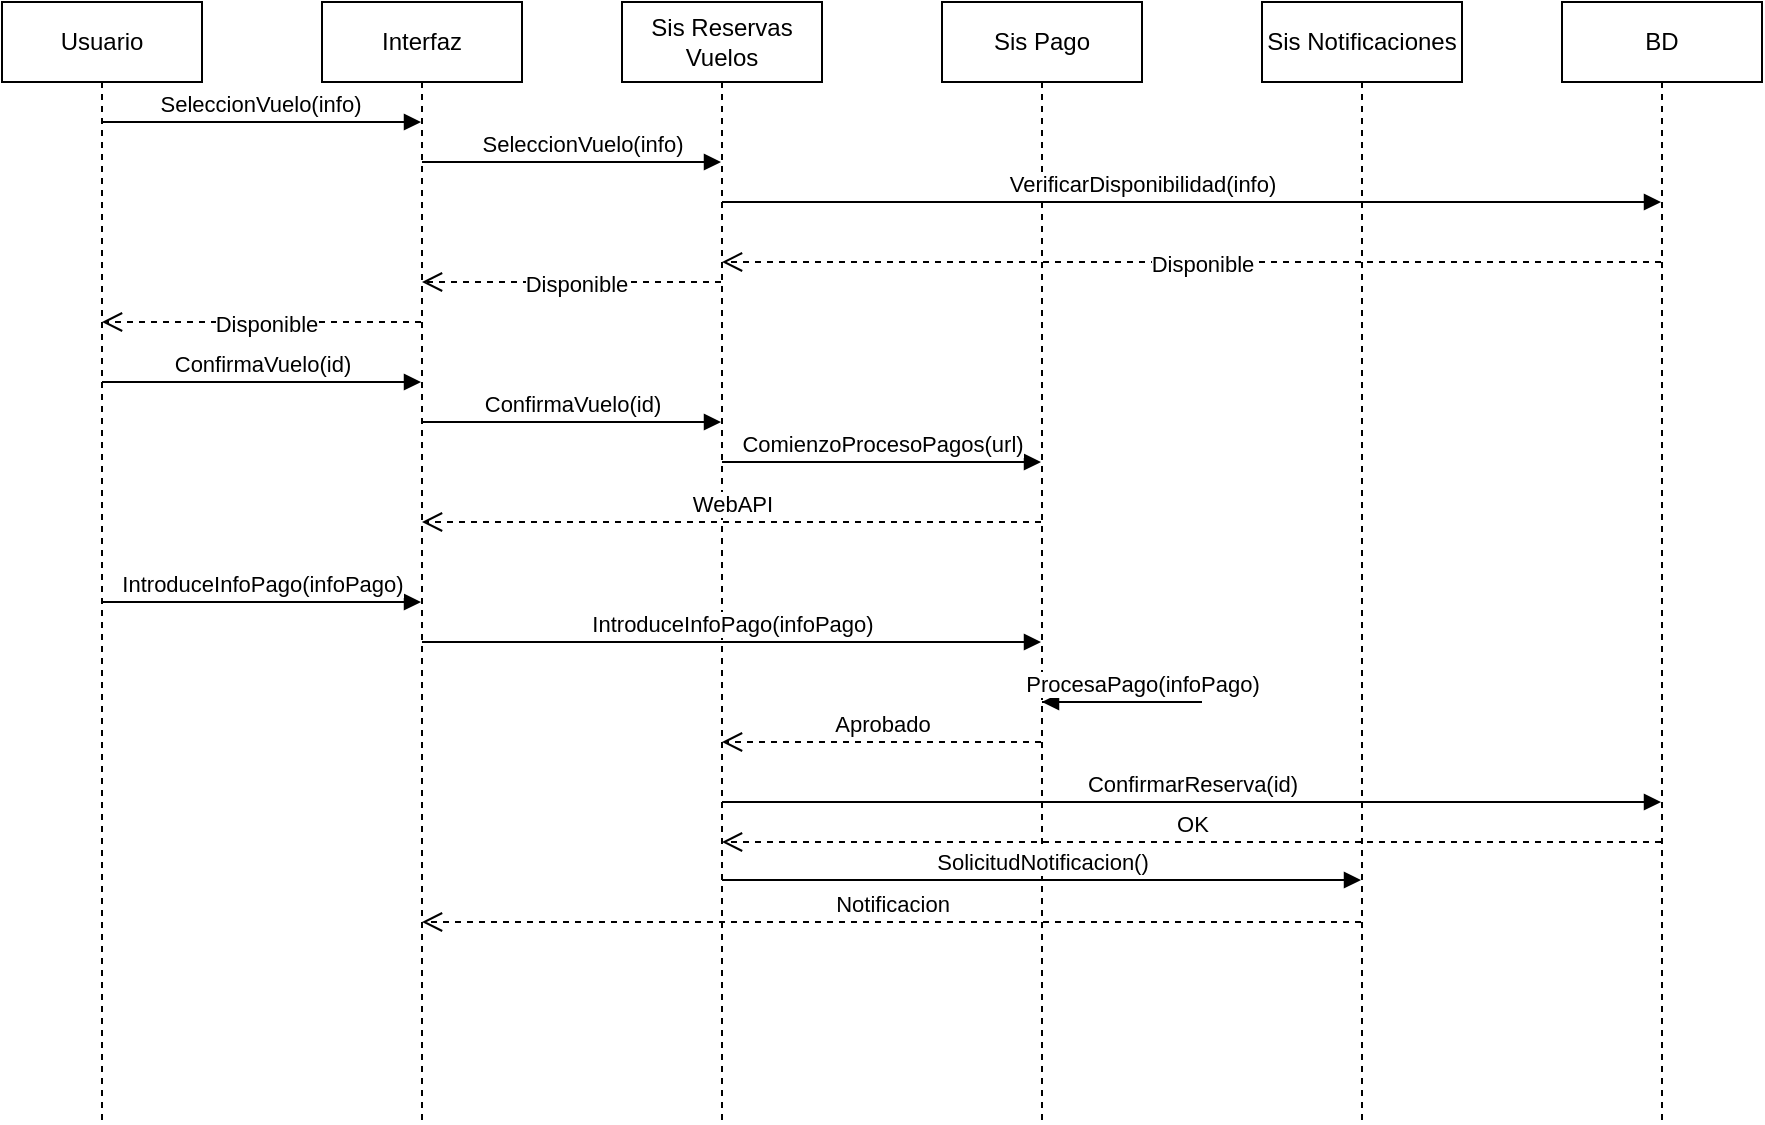 <mxfile version="21.3.4" type="device">
  <diagram name="Page-1" id="2YBvvXClWsGukQMizWep">
    <mxGraphModel dx="1218" dy="530" grid="1" gridSize="10" guides="1" tooltips="1" connect="1" arrows="1" fold="1" page="1" pageScale="1" pageWidth="850" pageHeight="1100" math="0" shadow="0">
      <root>
        <mxCell id="0" />
        <mxCell id="1" parent="0" />
        <mxCell id="5xs-CNsGU22JJ7mcOJsq-1" value="Usuario" style="shape=umlLifeline;perimeter=lifelinePerimeter;whiteSpace=wrap;html=1;container=1;dropTarget=0;collapsible=0;recursiveResize=0;outlineConnect=0;portConstraint=eastwest;newEdgeStyle={&quot;edgeStyle&quot;:&quot;elbowEdgeStyle&quot;,&quot;elbow&quot;:&quot;vertical&quot;,&quot;curved&quot;:0,&quot;rounded&quot;:0};" vertex="1" parent="1">
          <mxGeometry x="80" y="110" width="100" height="560" as="geometry" />
        </mxCell>
        <mxCell id="5xs-CNsGU22JJ7mcOJsq-4" value="Interfaz" style="shape=umlLifeline;perimeter=lifelinePerimeter;whiteSpace=wrap;html=1;container=1;dropTarget=0;collapsible=0;recursiveResize=0;outlineConnect=0;portConstraint=eastwest;newEdgeStyle={&quot;edgeStyle&quot;:&quot;elbowEdgeStyle&quot;,&quot;elbow&quot;:&quot;vertical&quot;,&quot;curved&quot;:0,&quot;rounded&quot;:0};" vertex="1" parent="1">
          <mxGeometry x="240" y="110" width="100" height="560" as="geometry" />
        </mxCell>
        <mxCell id="5xs-CNsGU22JJ7mcOJsq-5" value="Sis Reservas Vuelos" style="shape=umlLifeline;perimeter=lifelinePerimeter;whiteSpace=wrap;html=1;container=1;dropTarget=0;collapsible=0;recursiveResize=0;outlineConnect=0;portConstraint=eastwest;newEdgeStyle={&quot;edgeStyle&quot;:&quot;elbowEdgeStyle&quot;,&quot;elbow&quot;:&quot;vertical&quot;,&quot;curved&quot;:0,&quot;rounded&quot;:0};" vertex="1" parent="1">
          <mxGeometry x="390" y="110" width="100" height="560" as="geometry" />
        </mxCell>
        <mxCell id="5xs-CNsGU22JJ7mcOJsq-6" value="Sis Pago" style="shape=umlLifeline;perimeter=lifelinePerimeter;whiteSpace=wrap;html=1;container=1;dropTarget=0;collapsible=0;recursiveResize=0;outlineConnect=0;portConstraint=eastwest;newEdgeStyle={&quot;edgeStyle&quot;:&quot;elbowEdgeStyle&quot;,&quot;elbow&quot;:&quot;vertical&quot;,&quot;curved&quot;:0,&quot;rounded&quot;:0};" vertex="1" parent="1">
          <mxGeometry x="550" y="110" width="100" height="560" as="geometry" />
        </mxCell>
        <mxCell id="5xs-CNsGU22JJ7mcOJsq-7" value="Sis Notificaciones" style="shape=umlLifeline;perimeter=lifelinePerimeter;whiteSpace=wrap;html=1;container=1;dropTarget=0;collapsible=0;recursiveResize=0;outlineConnect=0;portConstraint=eastwest;newEdgeStyle={&quot;edgeStyle&quot;:&quot;elbowEdgeStyle&quot;,&quot;elbow&quot;:&quot;vertical&quot;,&quot;curved&quot;:0,&quot;rounded&quot;:0};" vertex="1" parent="1">
          <mxGeometry x="710" y="110" width="100" height="560" as="geometry" />
        </mxCell>
        <mxCell id="5xs-CNsGU22JJ7mcOJsq-8" value="SeleccionVuelo(info)" style="html=1;verticalAlign=bottom;endArrow=block;edgeStyle=elbowEdgeStyle;elbow=vertical;curved=0;rounded=0;" edge="1" parent="1" source="5xs-CNsGU22JJ7mcOJsq-1" target="5xs-CNsGU22JJ7mcOJsq-4">
          <mxGeometry x="-0.011" width="80" relative="1" as="geometry">
            <mxPoint x="150" y="180" as="sourcePoint" />
            <mxPoint x="230" y="180" as="targetPoint" />
            <Array as="points">
              <mxPoint x="220" y="170" />
              <mxPoint x="250" y="190" />
              <mxPoint x="270" y="180" />
            </Array>
            <mxPoint as="offset" />
          </mxGeometry>
        </mxCell>
        <mxCell id="5xs-CNsGU22JJ7mcOJsq-9" value="SeleccionVuelo(info)" style="html=1;verticalAlign=bottom;endArrow=block;edgeStyle=elbowEdgeStyle;elbow=vertical;curved=0;rounded=0;" edge="1" parent="1" source="5xs-CNsGU22JJ7mcOJsq-4" target="5xs-CNsGU22JJ7mcOJsq-5">
          <mxGeometry x="0.072" width="80" relative="1" as="geometry">
            <mxPoint x="347" y="210" as="sourcePoint" />
            <mxPoint x="504" y="210" as="targetPoint" />
            <Array as="points">
              <mxPoint x="350" y="190" />
            </Array>
            <mxPoint as="offset" />
          </mxGeometry>
        </mxCell>
        <mxCell id="5xs-CNsGU22JJ7mcOJsq-10" value="VerificarDisponibilidad(info)" style="html=1;verticalAlign=bottom;endArrow=block;edgeStyle=elbowEdgeStyle;elbow=vertical;curved=0;rounded=0;" edge="1" parent="1" source="5xs-CNsGU22JJ7mcOJsq-5" target="5xs-CNsGU22JJ7mcOJsq-14">
          <mxGeometry x="-0.105" width="80" relative="1" as="geometry">
            <mxPoint x="460" y="180" as="sourcePoint" />
            <mxPoint x="540" y="180" as="targetPoint" />
            <Array as="points">
              <mxPoint x="650" y="210" />
              <mxPoint x="490" y="260" />
            </Array>
            <mxPoint as="offset" />
          </mxGeometry>
        </mxCell>
        <mxCell id="5xs-CNsGU22JJ7mcOJsq-14" value="BD" style="shape=umlLifeline;perimeter=lifelinePerimeter;whiteSpace=wrap;html=1;container=1;dropTarget=0;collapsible=0;recursiveResize=0;outlineConnect=0;portConstraint=eastwest;newEdgeStyle={&quot;edgeStyle&quot;:&quot;elbowEdgeStyle&quot;,&quot;elbow&quot;:&quot;vertical&quot;,&quot;curved&quot;:0,&quot;rounded&quot;:0};" vertex="1" parent="1">
          <mxGeometry x="860" y="110" width="100" height="560" as="geometry" />
        </mxCell>
        <mxCell id="5xs-CNsGU22JJ7mcOJsq-16" value="Disponible" style="html=1;verticalAlign=bottom;endArrow=open;dashed=1;endSize=8;edgeStyle=elbowEdgeStyle;elbow=vertical;curved=0;rounded=0;" edge="1" parent="1" source="5xs-CNsGU22JJ7mcOJsq-14" target="5xs-CNsGU22JJ7mcOJsq-5">
          <mxGeometry x="-0.023" y="10" relative="1" as="geometry">
            <mxPoint x="700" y="250" as="sourcePoint" />
            <mxPoint x="620" y="250" as="targetPoint" />
            <Array as="points">
              <mxPoint x="760" y="240" />
              <mxPoint x="720" y="230" />
            </Array>
            <mxPoint as="offset" />
          </mxGeometry>
        </mxCell>
        <mxCell id="5xs-CNsGU22JJ7mcOJsq-17" value="Disponible" style="html=1;verticalAlign=bottom;endArrow=open;dashed=1;endSize=8;edgeStyle=elbowEdgeStyle;elbow=vertical;curved=0;rounded=0;" edge="1" parent="1" source="5xs-CNsGU22JJ7mcOJsq-5" target="5xs-CNsGU22JJ7mcOJsq-4">
          <mxGeometry x="-0.023" y="10" relative="1" as="geometry">
            <mxPoint x="920" y="250" as="sourcePoint" />
            <mxPoint x="450" y="250" as="targetPoint" />
            <Array as="points">
              <mxPoint x="370" y="250" />
              <mxPoint x="730" y="240" />
            </Array>
            <mxPoint as="offset" />
          </mxGeometry>
        </mxCell>
        <mxCell id="5xs-CNsGU22JJ7mcOJsq-18" value="Disponible" style="html=1;verticalAlign=bottom;endArrow=open;dashed=1;endSize=8;edgeStyle=elbowEdgeStyle;elbow=vertical;curved=0;rounded=0;" edge="1" parent="1" source="5xs-CNsGU22JJ7mcOJsq-4" target="5xs-CNsGU22JJ7mcOJsq-1">
          <mxGeometry x="-0.023" y="10" relative="1" as="geometry">
            <mxPoint x="280" y="250" as="sourcePoint" />
            <mxPoint x="130" y="250" as="targetPoint" />
            <Array as="points">
              <mxPoint x="210" y="270" />
              <mxPoint x="570" y="240" />
            </Array>
            <mxPoint as="offset" />
          </mxGeometry>
        </mxCell>
        <mxCell id="5xs-CNsGU22JJ7mcOJsq-19" value="ConfirmaVuelo(id)" style="html=1;verticalAlign=bottom;endArrow=block;edgeStyle=elbowEdgeStyle;elbow=vertical;curved=0;rounded=0;" edge="1" parent="1" source="5xs-CNsGU22JJ7mcOJsq-1" target="5xs-CNsGU22JJ7mcOJsq-4">
          <mxGeometry x="-0.002" width="80" relative="1" as="geometry">
            <mxPoint x="130" y="320" as="sourcePoint" />
            <mxPoint x="287" y="320" as="targetPoint" />
            <mxPoint as="offset" />
            <Array as="points">
              <mxPoint x="210" y="300" />
              <mxPoint x="240" y="330" />
              <mxPoint x="220" y="300" />
            </Array>
          </mxGeometry>
        </mxCell>
        <mxCell id="5xs-CNsGU22JJ7mcOJsq-20" value="ConfirmaVuelo(id)" style="html=1;verticalAlign=bottom;endArrow=block;edgeStyle=elbowEdgeStyle;elbow=vertical;curved=0;rounded=0;" edge="1" parent="1" source="5xs-CNsGU22JJ7mcOJsq-4" target="5xs-CNsGU22JJ7mcOJsq-5">
          <mxGeometry x="-0.002" width="80" relative="1" as="geometry">
            <mxPoint x="280" y="310" as="sourcePoint" />
            <mxPoint x="440" y="310" as="targetPoint" />
            <mxPoint as="offset" />
            <Array as="points">
              <mxPoint x="380" y="320" />
              <mxPoint x="360" y="310" />
              <mxPoint x="390" y="340" />
              <mxPoint x="370" y="310" />
            </Array>
          </mxGeometry>
        </mxCell>
        <mxCell id="5xs-CNsGU22JJ7mcOJsq-21" value="ComienzoProcesoPagos(url)" style="html=1;verticalAlign=bottom;endArrow=block;edgeStyle=elbowEdgeStyle;elbow=vertical;curved=0;rounded=0;" edge="1" parent="1" source="5xs-CNsGU22JJ7mcOJsq-5" target="5xs-CNsGU22JJ7mcOJsq-6">
          <mxGeometry x="0.005" width="80" relative="1" as="geometry">
            <mxPoint x="440" y="330" as="sourcePoint" />
            <mxPoint x="590" y="330" as="targetPoint" />
            <mxPoint as="offset" />
            <Array as="points">
              <mxPoint x="540" y="340" />
              <mxPoint x="510" y="320" />
              <mxPoint x="540" y="350" />
              <mxPoint x="520" y="320" />
            </Array>
          </mxGeometry>
        </mxCell>
        <mxCell id="5xs-CNsGU22JJ7mcOJsq-22" value="WebAPI" style="html=1;verticalAlign=bottom;endArrow=open;dashed=1;endSize=8;edgeStyle=elbowEdgeStyle;elbow=vertical;curved=0;rounded=0;" edge="1" parent="1" source="5xs-CNsGU22JJ7mcOJsq-6" target="5xs-CNsGU22JJ7mcOJsq-4">
          <mxGeometry relative="1" as="geometry">
            <mxPoint x="480" y="380" as="sourcePoint" />
            <mxPoint x="400" y="380" as="targetPoint" />
            <Array as="points">
              <mxPoint x="470" y="370" />
              <mxPoint x="310" y="380" />
            </Array>
          </mxGeometry>
        </mxCell>
        <mxCell id="5xs-CNsGU22JJ7mcOJsq-23" value="IntroduceInfoPago(infoPago)" style="html=1;verticalAlign=bottom;endArrow=block;edgeStyle=elbowEdgeStyle;elbow=vertical;curved=0;rounded=0;" edge="1" parent="1" source="5xs-CNsGU22JJ7mcOJsq-1" target="5xs-CNsGU22JJ7mcOJsq-4">
          <mxGeometry x="-0.002" width="80" relative="1" as="geometry">
            <mxPoint x="130" y="420" as="sourcePoint" />
            <mxPoint x="290" y="420" as="targetPoint" />
            <mxPoint as="offset" />
            <Array as="points">
              <mxPoint x="210" y="410" />
              <mxPoint x="240" y="450" />
              <mxPoint x="220" y="420" />
            </Array>
          </mxGeometry>
        </mxCell>
        <mxCell id="5xs-CNsGU22JJ7mcOJsq-24" value="IntroduceInfoPago(infoPago)" style="html=1;verticalAlign=bottom;endArrow=block;edgeStyle=elbowEdgeStyle;elbow=vertical;curved=0;rounded=0;" edge="1" parent="1" source="5xs-CNsGU22JJ7mcOJsq-4" target="5xs-CNsGU22JJ7mcOJsq-6">
          <mxGeometry x="-0.002" width="80" relative="1" as="geometry">
            <mxPoint x="290" y="430" as="sourcePoint" />
            <mxPoint x="450" y="430" as="targetPoint" />
            <mxPoint as="offset" />
            <Array as="points">
              <mxPoint x="370" y="430" />
              <mxPoint x="400" y="470" />
              <mxPoint x="380" y="440" />
            </Array>
          </mxGeometry>
        </mxCell>
        <mxCell id="5xs-CNsGU22JJ7mcOJsq-26" value="ProcesaPago(infoPago)" style="html=1;verticalAlign=bottom;endArrow=block;edgeStyle=elbowEdgeStyle;elbow=vertical;curved=0;rounded=0;" edge="1" parent="1" source="5xs-CNsGU22JJ7mcOJsq-6" target="5xs-CNsGU22JJ7mcOJsq-6">
          <mxGeometry x="0.374" width="80" relative="1" as="geometry">
            <mxPoint x="610" y="460" as="sourcePoint" />
            <mxPoint x="690" y="460" as="targetPoint" />
            <Array as="points">
              <mxPoint x="680" y="460" />
              <mxPoint x="680" y="500" />
              <mxPoint x="630" y="460" />
            </Array>
            <mxPoint as="offset" />
          </mxGeometry>
        </mxCell>
        <mxCell id="5xs-CNsGU22JJ7mcOJsq-27" value="Aprobado" style="html=1;verticalAlign=bottom;endArrow=open;dashed=1;endSize=8;edgeStyle=elbowEdgeStyle;elbow=vertical;curved=0;rounded=0;" edge="1" parent="1" source="5xs-CNsGU22JJ7mcOJsq-6" target="5xs-CNsGU22JJ7mcOJsq-5">
          <mxGeometry relative="1" as="geometry">
            <mxPoint x="570" y="500" as="sourcePoint" />
            <mxPoint x="490" y="500" as="targetPoint" />
            <Array as="points">
              <mxPoint x="530" y="480" />
            </Array>
          </mxGeometry>
        </mxCell>
        <mxCell id="5xs-CNsGU22JJ7mcOJsq-28" value="ConfirmarReserva(id)" style="html=1;verticalAlign=bottom;endArrow=block;edgeStyle=elbowEdgeStyle;elbow=vertical;curved=0;rounded=0;" edge="1" parent="1" source="5xs-CNsGU22JJ7mcOJsq-5" target="5xs-CNsGU22JJ7mcOJsq-14">
          <mxGeometry width="80" relative="1" as="geometry">
            <mxPoint x="470" y="520" as="sourcePoint" />
            <mxPoint x="550" y="520" as="targetPoint" />
            <Array as="points">
              <mxPoint x="700" y="510" />
            </Array>
          </mxGeometry>
        </mxCell>
        <mxCell id="5xs-CNsGU22JJ7mcOJsq-29" value="OK" style="html=1;verticalAlign=bottom;endArrow=open;dashed=1;endSize=8;edgeStyle=elbowEdgeStyle;elbow=vertical;curved=0;rounded=0;" edge="1" parent="1" source="5xs-CNsGU22JJ7mcOJsq-14" target="5xs-CNsGU22JJ7mcOJsq-5">
          <mxGeometry relative="1" as="geometry">
            <mxPoint x="770" y="550" as="sourcePoint" />
            <mxPoint x="690" y="550" as="targetPoint" />
            <Array as="points">
              <mxPoint x="680" y="530" />
              <mxPoint x="440" y="530" />
            </Array>
          </mxGeometry>
        </mxCell>
        <mxCell id="5xs-CNsGU22JJ7mcOJsq-30" value="SolicitudNotificacion()" style="html=1;verticalAlign=bottom;endArrow=block;edgeStyle=elbowEdgeStyle;elbow=vertical;curved=0;rounded=0;" edge="1" parent="1" target="5xs-CNsGU22JJ7mcOJsq-7">
          <mxGeometry width="80" relative="1" as="geometry">
            <mxPoint x="440" y="549" as="sourcePoint" />
            <mxPoint x="750" y="549" as="targetPoint" />
            <Array as="points">
              <mxPoint x="700" y="549" />
            </Array>
          </mxGeometry>
        </mxCell>
        <mxCell id="5xs-CNsGU22JJ7mcOJsq-31" value="Notificacion" style="html=1;verticalAlign=bottom;endArrow=open;dashed=1;endSize=8;edgeStyle=elbowEdgeStyle;elbow=vertical;curved=0;rounded=0;" edge="1" parent="1" source="5xs-CNsGU22JJ7mcOJsq-7" target="5xs-CNsGU22JJ7mcOJsq-4">
          <mxGeometry relative="1" as="geometry">
            <mxPoint x="650" y="590" as="sourcePoint" />
            <mxPoint x="570" y="590" as="targetPoint" />
            <Array as="points">
              <mxPoint x="520" y="570" />
            </Array>
          </mxGeometry>
        </mxCell>
      </root>
    </mxGraphModel>
  </diagram>
</mxfile>
